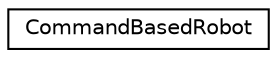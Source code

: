 digraph G
{
  edge [fontname="Helvetica",fontsize="10",labelfontname="Helvetica",labelfontsize="10"];
  node [fontname="Helvetica",fontsize="10",shape=record];
  rankdir="LR";
  Node1 [label="CommandBasedRobot",height=0.2,width=0.4,color="black", fillcolor="white", style="filled",URL="$class_command_based_robot.html"];
}
